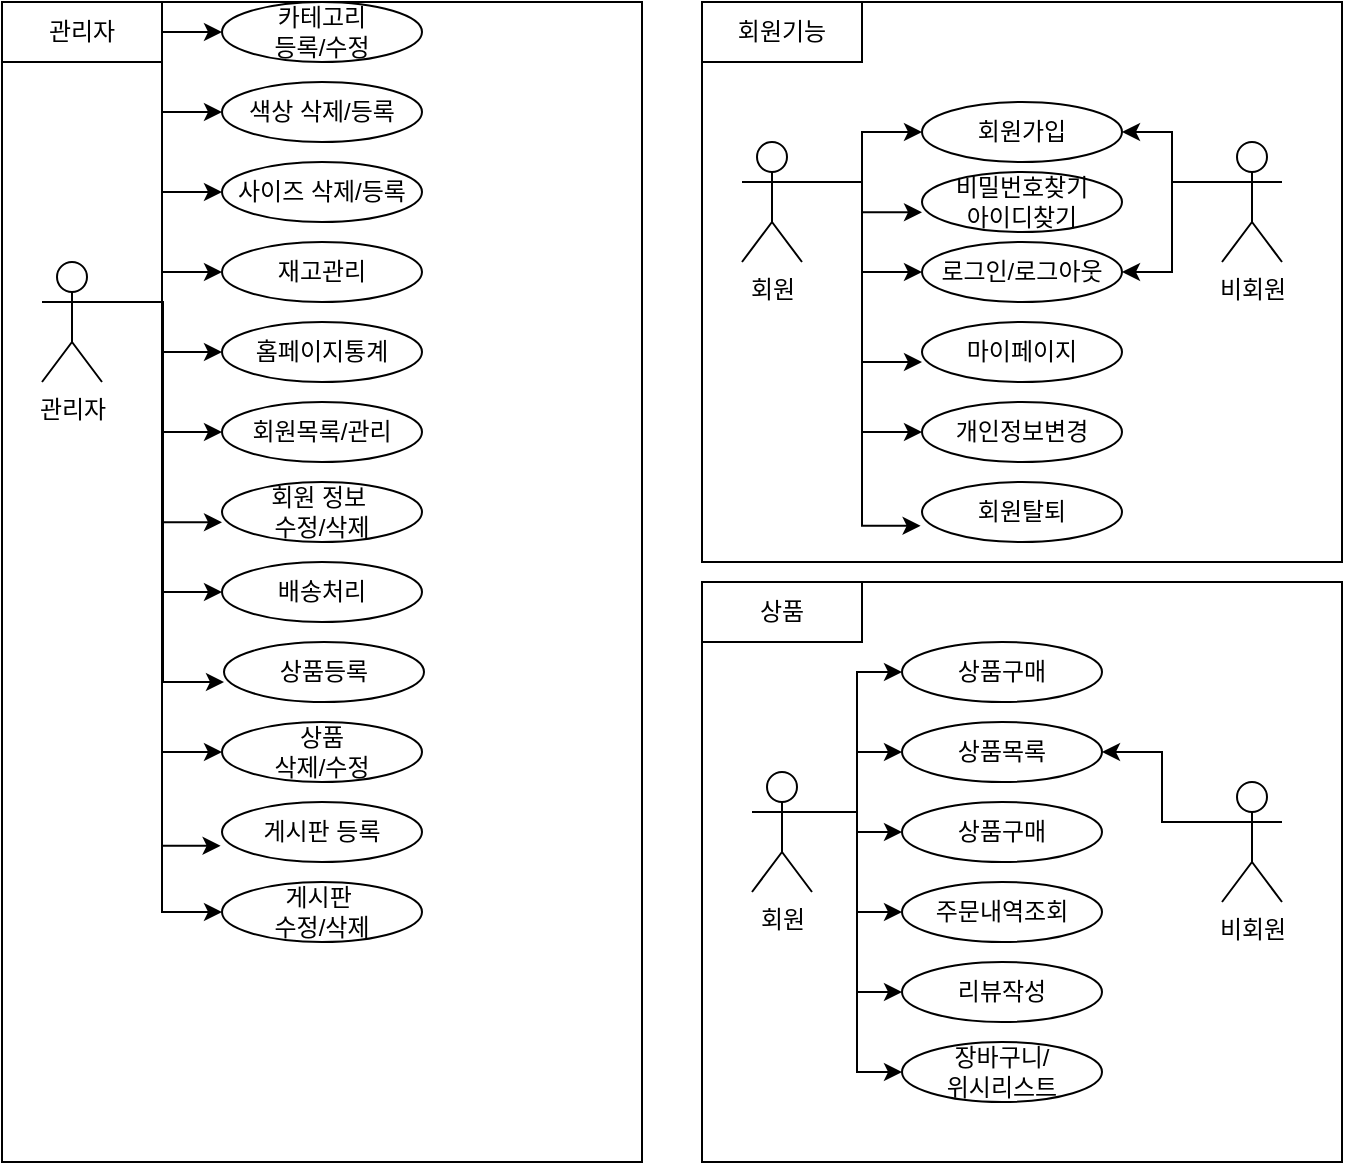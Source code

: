 <mxfile version="15.7.3" type="github">
  <diagram id="vsWGDtyikbRDqJUN1txh" name="Page-1">
    <mxGraphModel dx="1147" dy="2974" grid="1" gridSize="10" guides="1" tooltips="1" connect="1" arrows="1" fold="1" page="1" pageScale="1" pageWidth="827" pageHeight="1169" math="0" shadow="0">
      <root>
        <mxCell id="0" />
        <mxCell id="1" parent="0" />
        <mxCell id="zvOVA_19NKyjhbdjS4DR-78" value="" style="rounded=0;whiteSpace=wrap;html=1;" vertex="1" parent="1">
          <mxGeometry x="470" y="-1090" width="320" height="290" as="geometry" />
        </mxCell>
        <mxCell id="zvOVA_19NKyjhbdjS4DR-76" value="" style="rounded=0;whiteSpace=wrap;html=1;" vertex="1" parent="1">
          <mxGeometry x="470" y="-1380" width="320" height="280" as="geometry" />
        </mxCell>
        <mxCell id="zvOVA_19NKyjhbdjS4DR-67" style="edgeStyle=orthogonalEdgeStyle;rounded=0;orthogonalLoop=1;jettySize=auto;html=1;exitX=1;exitY=0.333;exitDx=0;exitDy=0;exitPerimeter=0;entryX=0;entryY=0.5;entryDx=0;entryDy=0;" edge="1" parent="1" source="zvOVA_19NKyjhbdjS4DR-40" target="zvOVA_19NKyjhbdjS4DR-62">
          <mxGeometry relative="1" as="geometry" />
        </mxCell>
        <mxCell id="zvOVA_19NKyjhbdjS4DR-68" style="edgeStyle=orthogonalEdgeStyle;rounded=0;orthogonalLoop=1;jettySize=auto;html=1;exitX=1;exitY=0.333;exitDx=0;exitDy=0;exitPerimeter=0;entryX=0;entryY=0.671;entryDx=0;entryDy=0;entryPerimeter=0;" edge="1" parent="1" source="zvOVA_19NKyjhbdjS4DR-40" target="zvOVA_19NKyjhbdjS4DR-63">
          <mxGeometry relative="1" as="geometry" />
        </mxCell>
        <mxCell id="zvOVA_19NKyjhbdjS4DR-69" style="edgeStyle=orthogonalEdgeStyle;rounded=0;orthogonalLoop=1;jettySize=auto;html=1;exitX=1;exitY=0.333;exitDx=0;exitDy=0;exitPerimeter=0;entryX=0;entryY=0.5;entryDx=0;entryDy=0;" edge="1" parent="1" source="zvOVA_19NKyjhbdjS4DR-40" target="zvOVA_19NKyjhbdjS4DR-64">
          <mxGeometry relative="1" as="geometry">
            <Array as="points">
              <mxPoint x="550" y="-1290" />
              <mxPoint x="550" y="-1245" />
            </Array>
          </mxGeometry>
        </mxCell>
        <mxCell id="zvOVA_19NKyjhbdjS4DR-70" style="edgeStyle=orthogonalEdgeStyle;rounded=0;orthogonalLoop=1;jettySize=auto;html=1;exitX=1;exitY=0.333;exitDx=0;exitDy=0;exitPerimeter=0;entryX=0;entryY=0.667;entryDx=0;entryDy=0;entryPerimeter=0;" edge="1" parent="1" source="zvOVA_19NKyjhbdjS4DR-40" target="zvOVA_19NKyjhbdjS4DR-65">
          <mxGeometry relative="1" as="geometry" />
        </mxCell>
        <mxCell id="zvOVA_19NKyjhbdjS4DR-72" style="edgeStyle=orthogonalEdgeStyle;rounded=0;orthogonalLoop=1;jettySize=auto;html=1;exitX=1;exitY=0.333;exitDx=0;exitDy=0;exitPerimeter=0;entryX=0;entryY=0.5;entryDx=0;entryDy=0;" edge="1" parent="1" source="zvOVA_19NKyjhbdjS4DR-40" target="zvOVA_19NKyjhbdjS4DR-66">
          <mxGeometry relative="1" as="geometry" />
        </mxCell>
        <mxCell id="zvOVA_19NKyjhbdjS4DR-73" style="edgeStyle=orthogonalEdgeStyle;rounded=0;orthogonalLoop=1;jettySize=auto;html=1;exitX=1;exitY=0.333;exitDx=0;exitDy=0;exitPerimeter=0;entryX=-0.007;entryY=0.729;entryDx=0;entryDy=0;entryPerimeter=0;" edge="1" parent="1" source="zvOVA_19NKyjhbdjS4DR-40" target="zvOVA_19NKyjhbdjS4DR-61">
          <mxGeometry relative="1" as="geometry" />
        </mxCell>
        <mxCell id="zvOVA_19NKyjhbdjS4DR-40" value="회원&lt;br&gt;" style="shape=umlActor;verticalLabelPosition=bottom;verticalAlign=top;html=1;outlineConnect=0;" vertex="1" parent="1">
          <mxGeometry x="490" y="-1310" width="30" height="60" as="geometry" />
        </mxCell>
        <mxCell id="zvOVA_19NKyjhbdjS4DR-74" style="edgeStyle=orthogonalEdgeStyle;rounded=0;orthogonalLoop=1;jettySize=auto;html=1;exitX=0;exitY=0.333;exitDx=0;exitDy=0;exitPerimeter=0;entryX=1;entryY=0.5;entryDx=0;entryDy=0;" edge="1" parent="1" source="zvOVA_19NKyjhbdjS4DR-41" target="zvOVA_19NKyjhbdjS4DR-62">
          <mxGeometry relative="1" as="geometry" />
        </mxCell>
        <mxCell id="zvOVA_19NKyjhbdjS4DR-75" style="edgeStyle=orthogonalEdgeStyle;rounded=0;orthogonalLoop=1;jettySize=auto;html=1;exitX=0;exitY=0.333;exitDx=0;exitDy=0;exitPerimeter=0;entryX=1;entryY=0.5;entryDx=0;entryDy=0;" edge="1" parent="1" source="zvOVA_19NKyjhbdjS4DR-41" target="zvOVA_19NKyjhbdjS4DR-64">
          <mxGeometry relative="1" as="geometry" />
        </mxCell>
        <mxCell id="zvOVA_19NKyjhbdjS4DR-41" value="비회원" style="shape=umlActor;verticalLabelPosition=bottom;verticalAlign=top;html=1;outlineConnect=0;" vertex="1" parent="1">
          <mxGeometry x="730" y="-1310" width="30" height="60" as="geometry" />
        </mxCell>
        <mxCell id="zvOVA_19NKyjhbdjS4DR-61" value="회원탈퇴" style="ellipse;whiteSpace=wrap;html=1;" vertex="1" parent="1">
          <mxGeometry x="580" y="-1140" width="100" height="30" as="geometry" />
        </mxCell>
        <mxCell id="zvOVA_19NKyjhbdjS4DR-62" value="회원가입" style="ellipse;whiteSpace=wrap;html=1;" vertex="1" parent="1">
          <mxGeometry x="580" y="-1330" width="100" height="30" as="geometry" />
        </mxCell>
        <mxCell id="zvOVA_19NKyjhbdjS4DR-63" value="비밀번호찾기&lt;br&gt;아이디찾기" style="ellipse;whiteSpace=wrap;html=1;" vertex="1" parent="1">
          <mxGeometry x="580" y="-1295" width="100" height="30" as="geometry" />
        </mxCell>
        <mxCell id="zvOVA_19NKyjhbdjS4DR-64" value="로그인/로그아웃" style="ellipse;whiteSpace=wrap;html=1;" vertex="1" parent="1">
          <mxGeometry x="580" y="-1260" width="100" height="30" as="geometry" />
        </mxCell>
        <mxCell id="zvOVA_19NKyjhbdjS4DR-65" value="마이페이지" style="ellipse;whiteSpace=wrap;html=1;" vertex="1" parent="1">
          <mxGeometry x="580" y="-1220" width="100" height="30" as="geometry" />
        </mxCell>
        <mxCell id="zvOVA_19NKyjhbdjS4DR-66" value="개인정보변경" style="ellipse;whiteSpace=wrap;html=1;" vertex="1" parent="1">
          <mxGeometry x="580" y="-1180" width="100" height="30" as="geometry" />
        </mxCell>
        <mxCell id="zvOVA_19NKyjhbdjS4DR-77" value="회원기능" style="rounded=0;whiteSpace=wrap;html=1;" vertex="1" parent="1">
          <mxGeometry x="470" y="-1380" width="80" height="30" as="geometry" />
        </mxCell>
        <mxCell id="zvOVA_19NKyjhbdjS4DR-79" value="상품" style="rounded=0;whiteSpace=wrap;html=1;" vertex="1" parent="1">
          <mxGeometry x="470" y="-1090" width="80" height="30" as="geometry" />
        </mxCell>
        <mxCell id="zvOVA_19NKyjhbdjS4DR-88" style="edgeStyle=orthogonalEdgeStyle;rounded=0;orthogonalLoop=1;jettySize=auto;html=1;exitX=1;exitY=0.333;exitDx=0;exitDy=0;exitPerimeter=0;entryX=0;entryY=0.5;entryDx=0;entryDy=0;" edge="1" parent="1" source="zvOVA_19NKyjhbdjS4DR-80" target="zvOVA_19NKyjhbdjS4DR-82">
          <mxGeometry relative="1" as="geometry" />
        </mxCell>
        <mxCell id="zvOVA_19NKyjhbdjS4DR-89" style="edgeStyle=orthogonalEdgeStyle;rounded=0;orthogonalLoop=1;jettySize=auto;html=1;exitX=1;exitY=0.333;exitDx=0;exitDy=0;exitPerimeter=0;entryX=0;entryY=0.5;entryDx=0;entryDy=0;" edge="1" parent="1" source="zvOVA_19NKyjhbdjS4DR-80" target="zvOVA_19NKyjhbdjS4DR-83">
          <mxGeometry relative="1" as="geometry" />
        </mxCell>
        <mxCell id="zvOVA_19NKyjhbdjS4DR-90" style="edgeStyle=orthogonalEdgeStyle;rounded=0;orthogonalLoop=1;jettySize=auto;html=1;exitX=1;exitY=0.333;exitDx=0;exitDy=0;exitPerimeter=0;entryX=0;entryY=0.5;entryDx=0;entryDy=0;" edge="1" parent="1" source="zvOVA_19NKyjhbdjS4DR-80" target="zvOVA_19NKyjhbdjS4DR-85">
          <mxGeometry relative="1" as="geometry" />
        </mxCell>
        <mxCell id="zvOVA_19NKyjhbdjS4DR-91" style="edgeStyle=orthogonalEdgeStyle;rounded=0;orthogonalLoop=1;jettySize=auto;html=1;exitX=1;exitY=0.333;exitDx=0;exitDy=0;exitPerimeter=0;entryX=0;entryY=0.5;entryDx=0;entryDy=0;" edge="1" parent="1" source="zvOVA_19NKyjhbdjS4DR-80" target="zvOVA_19NKyjhbdjS4DR-86">
          <mxGeometry relative="1" as="geometry" />
        </mxCell>
        <mxCell id="zvOVA_19NKyjhbdjS4DR-92" style="edgeStyle=orthogonalEdgeStyle;rounded=0;orthogonalLoop=1;jettySize=auto;html=1;exitX=1;exitY=0.333;exitDx=0;exitDy=0;exitPerimeter=0;entryX=0;entryY=0.5;entryDx=0;entryDy=0;" edge="1" parent="1" source="zvOVA_19NKyjhbdjS4DR-80" target="zvOVA_19NKyjhbdjS4DR-84">
          <mxGeometry relative="1" as="geometry" />
        </mxCell>
        <mxCell id="zvOVA_19NKyjhbdjS4DR-95" style="edgeStyle=orthogonalEdgeStyle;rounded=0;orthogonalLoop=1;jettySize=auto;html=1;exitX=1;exitY=0.333;exitDx=0;exitDy=0;exitPerimeter=0;entryX=0;entryY=0.5;entryDx=0;entryDy=0;" edge="1" parent="1" source="zvOVA_19NKyjhbdjS4DR-80" target="zvOVA_19NKyjhbdjS4DR-94">
          <mxGeometry relative="1" as="geometry" />
        </mxCell>
        <mxCell id="zvOVA_19NKyjhbdjS4DR-80" value="회원&lt;br&gt;" style="shape=umlActor;verticalLabelPosition=bottom;verticalAlign=top;html=1;outlineConnect=0;" vertex="1" parent="1">
          <mxGeometry x="495" y="-995" width="30" height="60" as="geometry" />
        </mxCell>
        <mxCell id="zvOVA_19NKyjhbdjS4DR-93" style="edgeStyle=orthogonalEdgeStyle;rounded=0;orthogonalLoop=1;jettySize=auto;html=1;exitX=0;exitY=0.333;exitDx=0;exitDy=0;exitPerimeter=0;" edge="1" parent="1" source="zvOVA_19NKyjhbdjS4DR-81" target="zvOVA_19NKyjhbdjS4DR-83">
          <mxGeometry relative="1" as="geometry" />
        </mxCell>
        <mxCell id="zvOVA_19NKyjhbdjS4DR-81" value="비회원" style="shape=umlActor;verticalLabelPosition=bottom;verticalAlign=top;html=1;outlineConnect=0;" vertex="1" parent="1">
          <mxGeometry x="730" y="-990" width="30" height="60" as="geometry" />
        </mxCell>
        <mxCell id="zvOVA_19NKyjhbdjS4DR-82" value="상품구매" style="ellipse;whiteSpace=wrap;html=1;" vertex="1" parent="1">
          <mxGeometry x="570" y="-1060" width="100" height="30" as="geometry" />
        </mxCell>
        <mxCell id="zvOVA_19NKyjhbdjS4DR-83" value="상품목록" style="ellipse;whiteSpace=wrap;html=1;" vertex="1" parent="1">
          <mxGeometry x="570" y="-1020" width="100" height="30" as="geometry" />
        </mxCell>
        <mxCell id="zvOVA_19NKyjhbdjS4DR-84" value="리뷰작성" style="ellipse;whiteSpace=wrap;html=1;" vertex="1" parent="1">
          <mxGeometry x="570" y="-900" width="100" height="30" as="geometry" />
        </mxCell>
        <mxCell id="zvOVA_19NKyjhbdjS4DR-85" value="상품구매" style="ellipse;whiteSpace=wrap;html=1;" vertex="1" parent="1">
          <mxGeometry x="570" y="-980" width="100" height="30" as="geometry" />
        </mxCell>
        <mxCell id="zvOVA_19NKyjhbdjS4DR-86" value="주문내역조회" style="ellipse;whiteSpace=wrap;html=1;" vertex="1" parent="1">
          <mxGeometry x="570" y="-940" width="100" height="30" as="geometry" />
        </mxCell>
        <mxCell id="zvOVA_19NKyjhbdjS4DR-94" value="장바구니/&lt;br&gt;위시리스트" style="ellipse;whiteSpace=wrap;html=1;" vertex="1" parent="1">
          <mxGeometry x="570" y="-860" width="100" height="30" as="geometry" />
        </mxCell>
        <mxCell id="zvOVA_19NKyjhbdjS4DR-96" value="" style="rounded=0;whiteSpace=wrap;html=1;" vertex="1" parent="1">
          <mxGeometry x="120" y="-1380" width="320" height="580" as="geometry" />
        </mxCell>
        <mxCell id="zvOVA_19NKyjhbdjS4DR-97" style="edgeStyle=orthogonalEdgeStyle;rounded=0;orthogonalLoop=1;jettySize=auto;html=1;exitX=1;exitY=0.333;exitDx=0;exitDy=0;exitPerimeter=0;entryX=0;entryY=0.5;entryDx=0;entryDy=0;" edge="1" parent="1" source="zvOVA_19NKyjhbdjS4DR-103" target="zvOVA_19NKyjhbdjS4DR-108">
          <mxGeometry relative="1" as="geometry" />
        </mxCell>
        <mxCell id="zvOVA_19NKyjhbdjS4DR-98" style="edgeStyle=orthogonalEdgeStyle;rounded=0;orthogonalLoop=1;jettySize=auto;html=1;exitX=1;exitY=0.333;exitDx=0;exitDy=0;exitPerimeter=0;entryX=0;entryY=0.671;entryDx=0;entryDy=0;entryPerimeter=0;" edge="1" parent="1" source="zvOVA_19NKyjhbdjS4DR-103" target="zvOVA_19NKyjhbdjS4DR-109">
          <mxGeometry relative="1" as="geometry" />
        </mxCell>
        <mxCell id="zvOVA_19NKyjhbdjS4DR-100" style="edgeStyle=orthogonalEdgeStyle;rounded=0;orthogonalLoop=1;jettySize=auto;html=1;exitX=1;exitY=0.333;exitDx=0;exitDy=0;exitPerimeter=0;entryX=0;entryY=0.667;entryDx=0;entryDy=0;entryPerimeter=0;" edge="1" parent="1" source="zvOVA_19NKyjhbdjS4DR-103" target="zvOVA_19NKyjhbdjS4DR-111">
          <mxGeometry relative="1" as="geometry" />
        </mxCell>
        <mxCell id="zvOVA_19NKyjhbdjS4DR-101" style="edgeStyle=orthogonalEdgeStyle;rounded=0;orthogonalLoop=1;jettySize=auto;html=1;exitX=1;exitY=0.333;exitDx=0;exitDy=0;exitPerimeter=0;entryX=0;entryY=0.5;entryDx=0;entryDy=0;" edge="1" parent="1" source="zvOVA_19NKyjhbdjS4DR-103" target="zvOVA_19NKyjhbdjS4DR-112">
          <mxGeometry relative="1" as="geometry" />
        </mxCell>
        <mxCell id="zvOVA_19NKyjhbdjS4DR-102" style="edgeStyle=orthogonalEdgeStyle;rounded=0;orthogonalLoop=1;jettySize=auto;html=1;exitX=1;exitY=0.333;exitDx=0;exitDy=0;exitPerimeter=0;entryX=-0.007;entryY=0.729;entryDx=0;entryDy=0;entryPerimeter=0;" edge="1" parent="1" source="zvOVA_19NKyjhbdjS4DR-103" target="zvOVA_19NKyjhbdjS4DR-107">
          <mxGeometry relative="1" as="geometry" />
        </mxCell>
        <mxCell id="zvOVA_19NKyjhbdjS4DR-126" style="edgeStyle=orthogonalEdgeStyle;rounded=0;orthogonalLoop=1;jettySize=auto;html=1;exitX=1;exitY=0.333;exitDx=0;exitDy=0;exitPerimeter=0;entryX=0;entryY=0.5;entryDx=0;entryDy=0;" edge="1" parent="1" source="zvOVA_19NKyjhbdjS4DR-103" target="zvOVA_19NKyjhbdjS4DR-120">
          <mxGeometry relative="1" as="geometry" />
        </mxCell>
        <mxCell id="zvOVA_19NKyjhbdjS4DR-127" style="edgeStyle=orthogonalEdgeStyle;rounded=0;orthogonalLoop=1;jettySize=auto;html=1;exitX=1;exitY=0.333;exitDx=0;exitDy=0;exitPerimeter=0;entryX=0;entryY=0.5;entryDx=0;entryDy=0;" edge="1" parent="1" source="zvOVA_19NKyjhbdjS4DR-103" target="zvOVA_19NKyjhbdjS4DR-122">
          <mxGeometry relative="1" as="geometry" />
        </mxCell>
        <mxCell id="zvOVA_19NKyjhbdjS4DR-128" style="edgeStyle=orthogonalEdgeStyle;rounded=0;orthogonalLoop=1;jettySize=auto;html=1;exitX=1;exitY=0.333;exitDx=0;exitDy=0;exitPerimeter=0;entryX=0;entryY=0.5;entryDx=0;entryDy=0;" edge="1" parent="1" source="zvOVA_19NKyjhbdjS4DR-103" target="zvOVA_19NKyjhbdjS4DR-123">
          <mxGeometry relative="1" as="geometry" />
        </mxCell>
        <mxCell id="zvOVA_19NKyjhbdjS4DR-129" style="edgeStyle=orthogonalEdgeStyle;rounded=0;orthogonalLoop=1;jettySize=auto;html=1;exitX=1;exitY=0.333;exitDx=0;exitDy=0;exitPerimeter=0;entryX=0;entryY=0.5;entryDx=0;entryDy=0;" edge="1" parent="1" source="zvOVA_19NKyjhbdjS4DR-103" target="zvOVA_19NKyjhbdjS4DR-124">
          <mxGeometry relative="1" as="geometry" />
        </mxCell>
        <mxCell id="zvOVA_19NKyjhbdjS4DR-130" style="edgeStyle=orthogonalEdgeStyle;rounded=0;orthogonalLoop=1;jettySize=auto;html=1;exitX=1;exitY=0.333;exitDx=0;exitDy=0;exitPerimeter=0;entryX=0;entryY=0.5;entryDx=0;entryDy=0;" edge="1" parent="1" source="zvOVA_19NKyjhbdjS4DR-103" target="zvOVA_19NKyjhbdjS4DR-125">
          <mxGeometry relative="1" as="geometry" />
        </mxCell>
        <mxCell id="zvOVA_19NKyjhbdjS4DR-131" style="edgeStyle=orthogonalEdgeStyle;rounded=0;orthogonalLoop=1;jettySize=auto;html=1;exitX=1;exitY=0.333;exitDx=0;exitDy=0;exitPerimeter=0;entryX=0;entryY=0.5;entryDx=0;entryDy=0;" edge="1" parent="1" source="zvOVA_19NKyjhbdjS4DR-103" target="zvOVA_19NKyjhbdjS4DR-110">
          <mxGeometry relative="1" as="geometry" />
        </mxCell>
        <mxCell id="zvOVA_19NKyjhbdjS4DR-134" style="edgeStyle=orthogonalEdgeStyle;rounded=0;orthogonalLoop=1;jettySize=auto;html=1;exitX=1;exitY=0.333;exitDx=0;exitDy=0;exitPerimeter=0;entryX=0;entryY=0.5;entryDx=0;entryDy=0;" edge="1" parent="1" source="zvOVA_19NKyjhbdjS4DR-103" target="zvOVA_19NKyjhbdjS4DR-133">
          <mxGeometry relative="1" as="geometry" />
        </mxCell>
        <mxCell id="zvOVA_19NKyjhbdjS4DR-103" value="관리자" style="shape=umlActor;verticalLabelPosition=bottom;verticalAlign=top;html=1;outlineConnect=0;" vertex="1" parent="1">
          <mxGeometry x="140" y="-1250" width="30" height="60" as="geometry" />
        </mxCell>
        <mxCell id="zvOVA_19NKyjhbdjS4DR-107" value="게시판 등록" style="ellipse;whiteSpace=wrap;html=1;" vertex="1" parent="1">
          <mxGeometry x="230" y="-980" width="100" height="30" as="geometry" />
        </mxCell>
        <mxCell id="zvOVA_19NKyjhbdjS4DR-108" value="회원목록/관리" style="ellipse;whiteSpace=wrap;html=1;" vertex="1" parent="1">
          <mxGeometry x="230" y="-1180" width="100" height="30" as="geometry" />
        </mxCell>
        <mxCell id="zvOVA_19NKyjhbdjS4DR-109" value="회원 정보&amp;nbsp;&lt;br&gt;수정/삭제" style="ellipse;whiteSpace=wrap;html=1;" vertex="1" parent="1">
          <mxGeometry x="230" y="-1140" width="100" height="30" as="geometry" />
        </mxCell>
        <mxCell id="zvOVA_19NKyjhbdjS4DR-110" value="배송처리" style="ellipse;whiteSpace=wrap;html=1;" vertex="1" parent="1">
          <mxGeometry x="230" y="-1100" width="100" height="30" as="geometry" />
        </mxCell>
        <mxCell id="zvOVA_19NKyjhbdjS4DR-111" value="상품등록" style="ellipse;whiteSpace=wrap;html=1;" vertex="1" parent="1">
          <mxGeometry x="231" y="-1060" width="100" height="30" as="geometry" />
        </mxCell>
        <mxCell id="zvOVA_19NKyjhbdjS4DR-112" value="상품&lt;br&gt;삭제/수정" style="ellipse;whiteSpace=wrap;html=1;" vertex="1" parent="1">
          <mxGeometry x="230" y="-1020" width="100" height="30" as="geometry" />
        </mxCell>
        <mxCell id="zvOVA_19NKyjhbdjS4DR-113" value="관리자" style="rounded=0;whiteSpace=wrap;html=1;" vertex="1" parent="1">
          <mxGeometry x="120" y="-1380" width="80" height="30" as="geometry" />
        </mxCell>
        <mxCell id="zvOVA_19NKyjhbdjS4DR-120" value="카테고리&lt;br&gt;등록/수정" style="ellipse;whiteSpace=wrap;html=1;" vertex="1" parent="1">
          <mxGeometry x="230" y="-1380" width="100" height="30" as="geometry" />
        </mxCell>
        <mxCell id="zvOVA_19NKyjhbdjS4DR-122" value="색상 삭제/등록" style="ellipse;whiteSpace=wrap;html=1;" vertex="1" parent="1">
          <mxGeometry x="230" y="-1340" width="100" height="30" as="geometry" />
        </mxCell>
        <mxCell id="zvOVA_19NKyjhbdjS4DR-123" value="사이즈 삭제/등록" style="ellipse;whiteSpace=wrap;html=1;" vertex="1" parent="1">
          <mxGeometry x="230" y="-1300" width="100" height="30" as="geometry" />
        </mxCell>
        <mxCell id="zvOVA_19NKyjhbdjS4DR-124" value="재고관리" style="ellipse;whiteSpace=wrap;html=1;" vertex="1" parent="1">
          <mxGeometry x="230" y="-1260" width="100" height="30" as="geometry" />
        </mxCell>
        <mxCell id="zvOVA_19NKyjhbdjS4DR-125" value="홈페이지통계" style="ellipse;whiteSpace=wrap;html=1;" vertex="1" parent="1">
          <mxGeometry x="230" y="-1220" width="100" height="30" as="geometry" />
        </mxCell>
        <mxCell id="zvOVA_19NKyjhbdjS4DR-133" value="게시판&amp;nbsp;&lt;br&gt;수정/삭제" style="ellipse;whiteSpace=wrap;html=1;" vertex="1" parent="1">
          <mxGeometry x="230" y="-940" width="100" height="30" as="geometry" />
        </mxCell>
      </root>
    </mxGraphModel>
  </diagram>
</mxfile>
